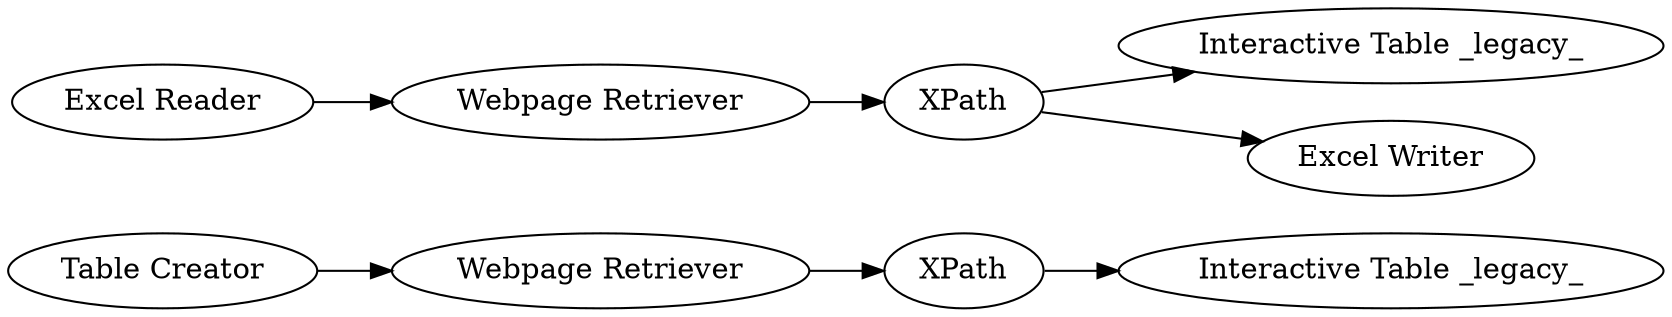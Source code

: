digraph {
	926 [label="Table Creator"]
	927 [label="Webpage Retriever"]
	930 [label="Interactive Table _legacy_"]
	932 [label=XPath]
	933 [label="Interactive Table _legacy_"]
	934 [label=XPath]
	935 [label="Webpage Retriever"]
	938 [label="Excel Writer"]
	940 [label="Excel Reader"]
	926 -> 927
	927 -> 932
	932 -> 930
	934 -> 933
	934 -> 938
	935 -> 934
	940 -> 935
	rankdir=LR
}
